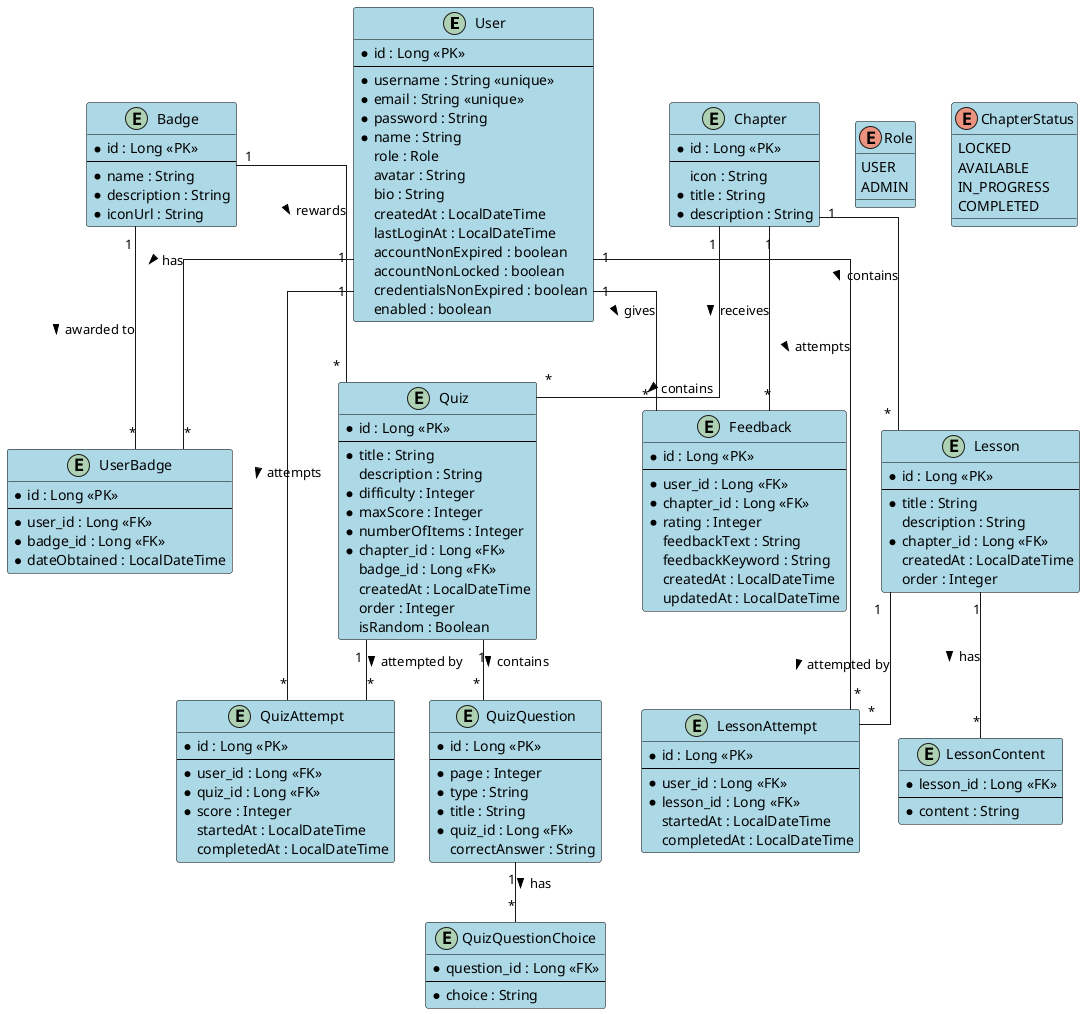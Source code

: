 @startuml EnglishTek ER Diagram

' Use skinparam to make the diagram more readable
skinparam linetype ortho
skinparam backgroundColor white
skinparam classBackgroundColor lightblue
skinparam classBorderColor black
skinparam packageBackgroundColor white
skinparam packageBorderColor gray

' Entities
entity "User" as user {
  *id : Long <<PK>>
  --
  *username : String <<unique>>
  *email : String <<unique>>
  *password : String
  *name : String
  role : Role
  avatar : String
  bio : String
  createdAt : LocalDateTime
  lastLoginAt : LocalDateTime
  accountNonExpired : boolean
  accountNonLocked : boolean
  credentialsNonExpired : boolean
  enabled : boolean
}

enum "Role" as role {
  USER
  ADMIN
}

entity "Badge" as badge {
  *id : Long <<PK>>
  --
  *name : String
  *description : String
  *iconUrl : String
}

entity "UserBadge" as userBadge {
  *id : Long <<PK>>
  --
  *user_id : Long <<FK>>
  *badge_id : Long <<FK>>
  *dateObtained : LocalDateTime
}

entity "Chapter" as chapter {
  *id : Long <<PK>>
  --
  icon : String
  *title : String
  *description : String
}

enum "ChapterStatus" as chapterStatus {
  LOCKED
  AVAILABLE
  IN_PROGRESS
  COMPLETED
}

entity "Feedback" as feedback {
  *id : Long <<PK>>
  --
  *user_id : Long <<FK>>
  *chapter_id : Long <<FK>>
  *rating : Integer
  feedbackText : String
  feedbackKeyword : String
  createdAt : LocalDateTime
  updatedAt : LocalDateTime
}

entity "Lesson" as lesson {
  *id : Long <<PK>>
  --
  *title : String
  description : String
  *chapter_id : Long <<FK>>
  createdAt : LocalDateTime
  order : Integer
}

entity "LessonContent" as lessonContent {
  *lesson_id : Long <<FK>>
  --
  *content : String
}

entity "LessonAttempt" as lessonAttempt {
  *id : Long <<PK>>
  --
  *user_id : Long <<FK>>
  *lesson_id : Long <<FK>>
  startedAt : LocalDateTime
  completedAt : LocalDateTime
}

entity "Quiz" as quiz {
  *id : Long <<PK>>
  --
  *title : String
  description : String
  *difficulty : Integer
  *maxScore : Integer
  *numberOfItems : Integer
  *chapter_id : Long <<FK>>
  badge_id : Long <<FK>>
  createdAt : LocalDateTime
  order : Integer
  isRandom : Boolean
}

entity "QuizQuestion" as quizQuestion {
  *id : Long <<PK>>
  --
  *page : Integer
  *type : String
  *title : String
  *quiz_id : Long <<FK>>
  correctAnswer : String
}

entity "QuizQuestionChoice" as quizQuestionChoice {
  *question_id : Long <<FK>>
  --
  *choice : String
}

entity "QuizAttempt" as quizAttempt {
  *id : Long <<PK>>
  --
  *user_id : Long <<FK>>
  *quiz_id : Long <<FK>>
  *score : Integer
  startedAt : LocalDateTime
  completedAt : LocalDateTime
}

' Relationships
user "1" -- "*" userBadge : has >
badge "1" -- "*" userBadge : awarded to >

user "1" -- "*" feedback : gives >
chapter "1" -- "*" feedback : receives >

chapter "1" -- "*" lesson : contains >
chapter "1" -- "*" quiz : contains >

user "1" -- "*" lessonAttempt : attempts >
lesson "1" -- "*" lessonAttempt : attempted by >

user "1" -- "*" quizAttempt : attempts >
quiz "1" -- "*" quizAttempt : attempted by >

lesson "1" -- "*" lessonContent : has >

quiz "1" -- "*" quizQuestion : contains >
quizQuestion "1" -- "*" quizQuestionChoice : has >

badge "1" -- "*" quiz : rewards >

@enduml
